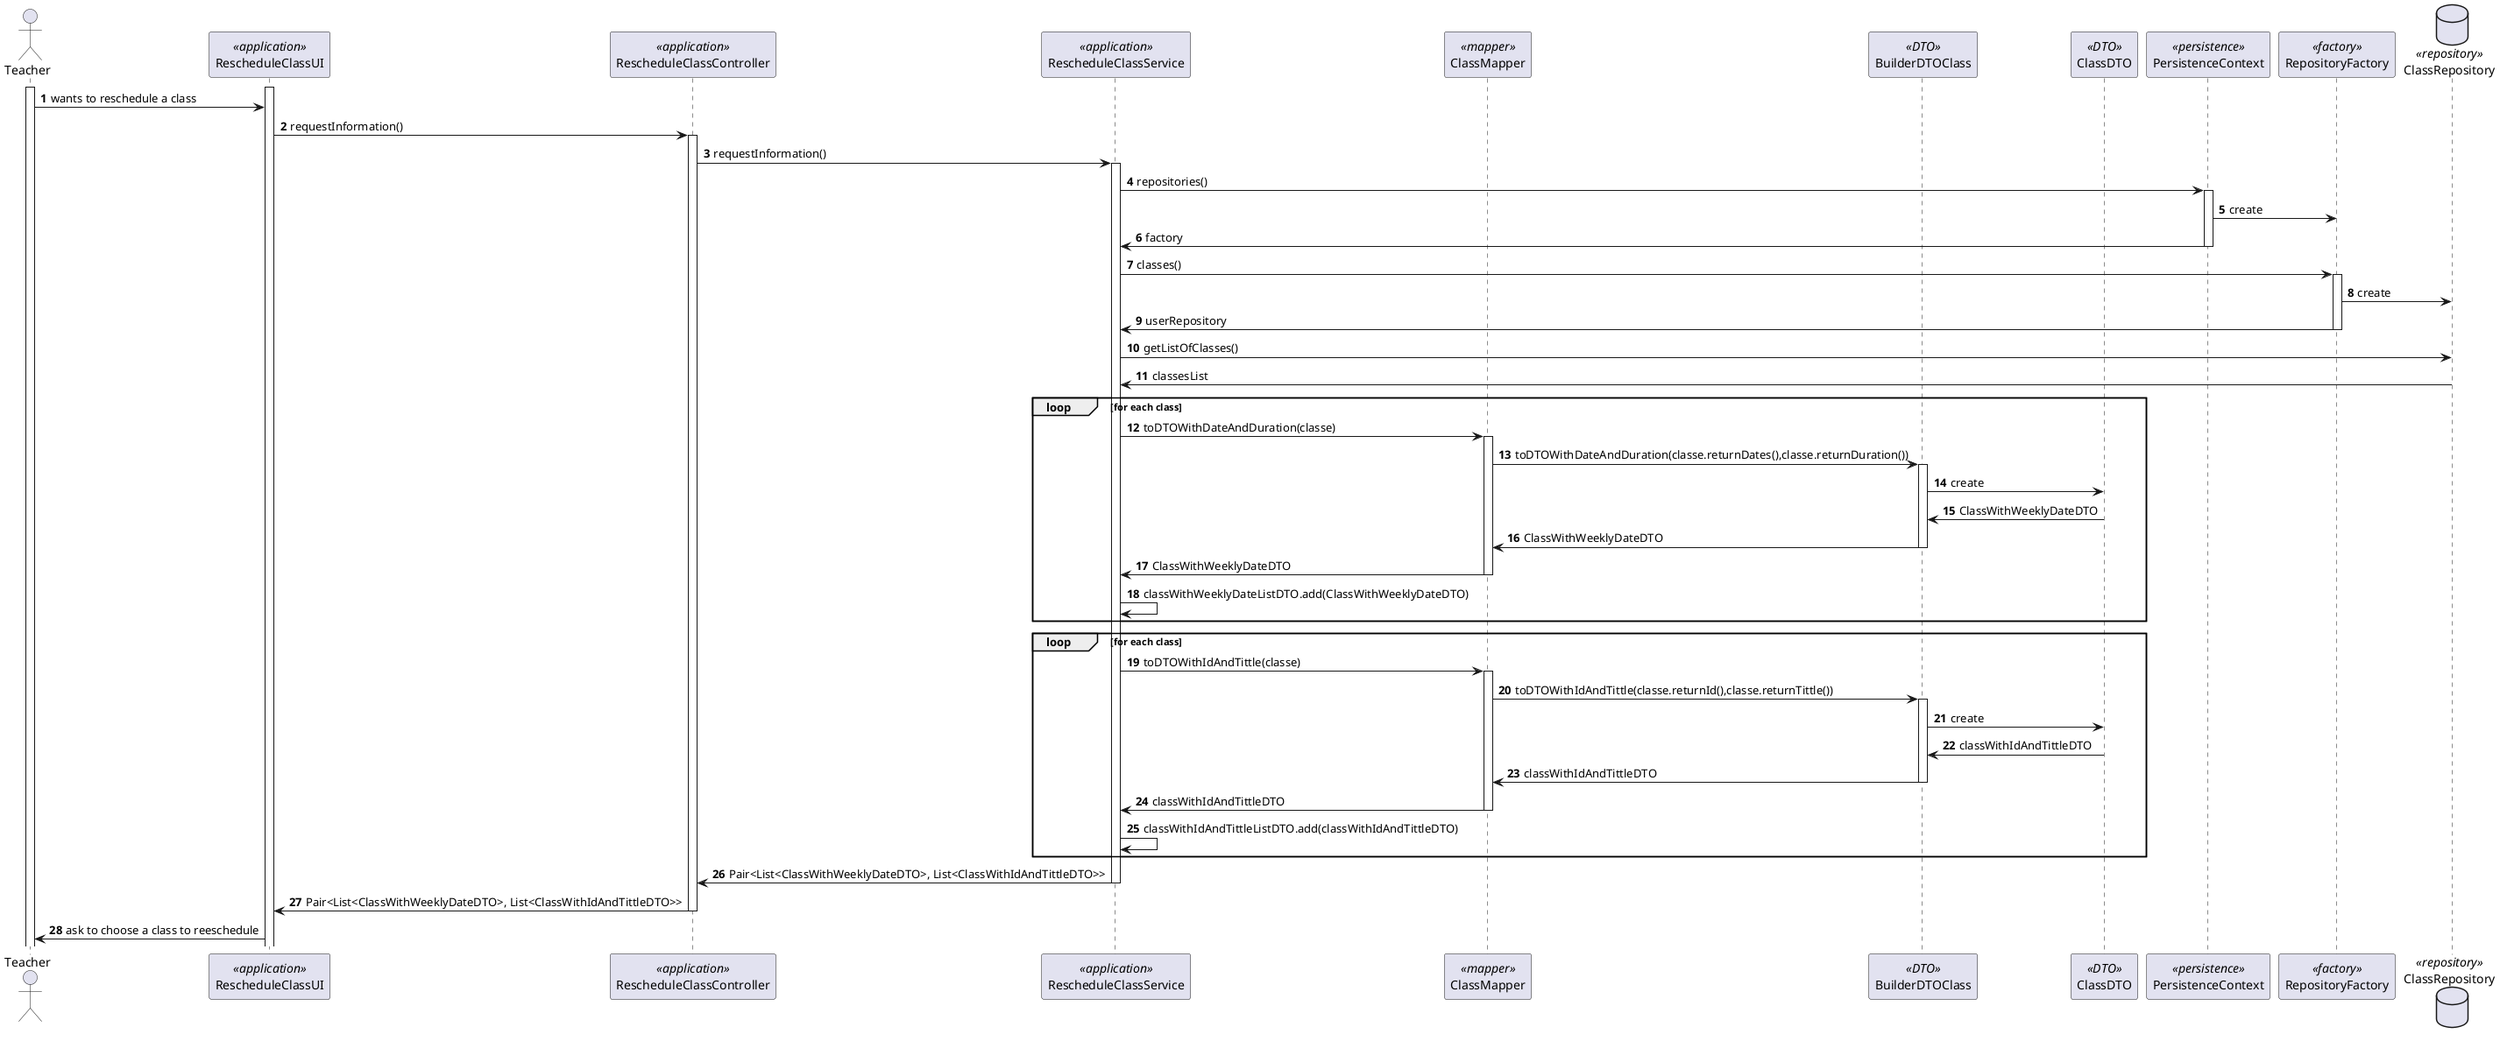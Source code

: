 @startuml
'https://plantuml.com/sequence-diagram

autonumber

actor Teacher

participant "RescheduleClassUI" as UI <<application>>
participant "RescheduleClassController" as Controller <<application>>
participant "RescheduleClassService" as Service <<application>>




participant "ClassMapper" as ClassMapper<<mapper>>
participant "BuilderDTOClass" as BuilderDTOClass<<DTO>>
participant "ClassDTO" as ClassDTO<<DTO>>
participant "PersistenceContext" as Persistence <<persistence>>
participant "RepositoryFactory" as Factory <<factory>>

database "ClassRepository" as Repository <<repository>>

activate Teacher
activate UI

Teacher -> UI : wants to reschedule a class
UI -> Controller : requestInformation()
activate Controller
Controller -> Service : requestInformation()
activate Service
Service -> Persistence: repositories()
activate Persistence
Persistence -> Factory: create
Persistence -> Service: factory
deactivate Persistence
Service -> Factory: classes()
activate Factory
Factory -> Repository: create
Factory -> Service: userRepository
deactivate Factory

Service -> Repository : getListOfClasses()
Repository -> Service : classesList

loop for each class
Service -> ClassMapper : toDTOWithDateAndDuration(classe)
activate ClassMapper
ClassMapper -> BuilderDTOClass : toDTOWithDateAndDuration(classe.returnDates(),classe.returnDuration())
activate BuilderDTOClass
BuilderDTOClass -> ClassDTO : create
ClassDTO -> BuilderDTOClass : ClassWithWeeklyDateDTO
BuilderDTOClass -> ClassMapper : ClassWithWeeklyDateDTO
deactivate BuilderDTOClass
ClassMapper -> Service : ClassWithWeeklyDateDTO
deactivate ClassMapper
Service -> Service : classWithWeeklyDateListDTO.add(ClassWithWeeklyDateDTO)
end

loop for each class
Service -> ClassMapper : toDTOWithIdAndTittle(classe)
activate ClassMapper
ClassMapper -> BuilderDTOClass : toDTOWithIdAndTittle(classe.returnId(),classe.returnTittle())
activate BuilderDTOClass
BuilderDTOClass -> ClassDTO : create
ClassDTO -> BuilderDTOClass : classWithIdAndTittleDTO
BuilderDTOClass -> ClassMapper : classWithIdAndTittleDTO
deactivate BuilderDTOClass
ClassMapper -> Service : classWithIdAndTittleDTO
deactivate ClassMapper
Service -> Service : classWithIdAndTittleListDTO.add(classWithIdAndTittleDTO)

end

Service -> Controller : Pair<List<ClassWithWeeklyDateDTO>, List<ClassWithIdAndTittleDTO>>

deactivate Service
Controller -> UI : Pair<List<ClassWithWeeklyDateDTO>, List<ClassWithIdAndTittleDTO>>
deactivate Controller






UI -> Teacher : ask to choose a class to reeschedule
@enduml